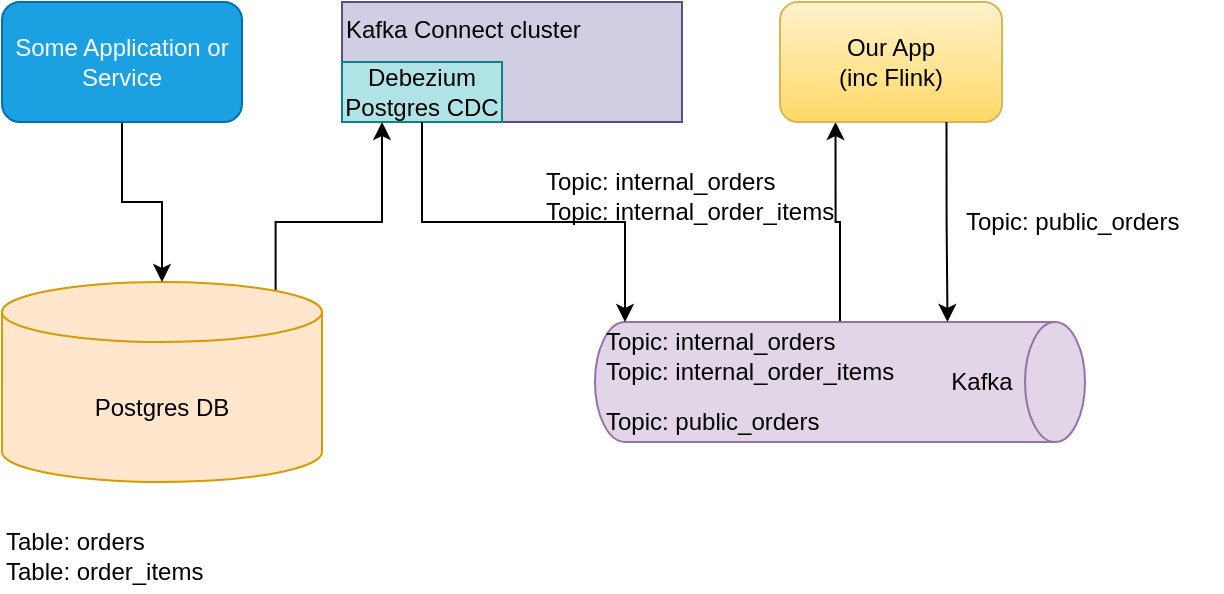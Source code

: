 <mxfile version="24.7.17">
  <diagram name="Page-1" id="ih8SMzr5AhUqVpahqHNi">
    <mxGraphModel dx="1026" dy="743" grid="1" gridSize="10" guides="1" tooltips="1" connect="1" arrows="1" fold="1" page="1" pageScale="1" pageWidth="827" pageHeight="1169" math="0" shadow="0">
      <root>
        <mxCell id="0" />
        <mxCell id="1" parent="0" />
        <mxCell id="m9buCP3We43TQjXQ1Udo-9" style="edgeStyle=orthogonalEdgeStyle;rounded=0;orthogonalLoop=1;jettySize=auto;html=1;exitX=0.855;exitY=0;exitDx=0;exitDy=4.35;exitPerimeter=0;entryX=0.25;entryY=1;entryDx=0;entryDy=0;" edge="1" parent="1" source="m9buCP3We43TQjXQ1Udo-1" target="m9buCP3We43TQjXQ1Udo-5">
          <mxGeometry relative="1" as="geometry">
            <Array as="points">
              <mxPoint x="217" y="330" />
              <mxPoint x="270" y="330" />
            </Array>
          </mxGeometry>
        </mxCell>
        <mxCell id="m9buCP3We43TQjXQ1Udo-1" value="Postgres DB" style="shape=cylinder3;whiteSpace=wrap;html=1;boundedLbl=1;backgroundOutline=1;size=15;fillColor=#ffe6cc;strokeColor=#d79b00;" vertex="1" parent="1">
          <mxGeometry x="80" y="360" width="160" height="100" as="geometry" />
        </mxCell>
        <mxCell id="m9buCP3We43TQjXQ1Udo-3" style="edgeStyle=orthogonalEdgeStyle;rounded=0;orthogonalLoop=1;jettySize=auto;html=1;exitX=0.5;exitY=1;exitDx=0;exitDy=0;" edge="1" parent="1" source="m9buCP3We43TQjXQ1Udo-2" target="m9buCP3We43TQjXQ1Udo-1">
          <mxGeometry relative="1" as="geometry" />
        </mxCell>
        <mxCell id="m9buCP3We43TQjXQ1Udo-2" value="Some Application or Service" style="rounded=1;whiteSpace=wrap;html=1;fillColor=#1ba1e2;fontColor=#ffffff;strokeColor=#006EAF;" vertex="1" parent="1">
          <mxGeometry x="80" y="220" width="120" height="60" as="geometry" />
        </mxCell>
        <mxCell id="m9buCP3We43TQjXQ1Udo-4" value="Kafka Connect cluster" style="rounded=0;whiteSpace=wrap;html=1;verticalAlign=top;align=left;fillColor=#d0cee2;strokeColor=#56517e;" vertex="1" parent="1">
          <mxGeometry x="250" y="220" width="170" height="60" as="geometry" />
        </mxCell>
        <mxCell id="m9buCP3We43TQjXQ1Udo-5" value="Debezium Postgres CDC" style="rounded=0;whiteSpace=wrap;html=1;fillColor=#b0e3e6;strokeColor=#0e8088;" vertex="1" parent="1">
          <mxGeometry x="250" y="250" width="80" height="30" as="geometry" />
        </mxCell>
        <mxCell id="m9buCP3We43TQjXQ1Udo-12" style="edgeStyle=orthogonalEdgeStyle;rounded=0;orthogonalLoop=1;jettySize=auto;html=1;exitX=0;exitY=0.5;exitDx=0;exitDy=0;exitPerimeter=0;entryX=0.25;entryY=1;entryDx=0;entryDy=0;" edge="1" parent="1" source="m9buCP3We43TQjXQ1Udo-6" target="m9buCP3We43TQjXQ1Udo-11">
          <mxGeometry relative="1" as="geometry" />
        </mxCell>
        <mxCell id="m9buCP3We43TQjXQ1Udo-6" value="" style="shape=cylinder3;whiteSpace=wrap;html=1;boundedLbl=1;backgroundOutline=1;size=15;rotation=90;fillColor=#e1d5e7;strokeColor=#9673a6;" vertex="1" parent="1">
          <mxGeometry x="469" y="287.5" width="60" height="245" as="geometry" />
        </mxCell>
        <mxCell id="m9buCP3We43TQjXQ1Udo-7" value="Kafka" style="text;html=1;align=center;verticalAlign=middle;whiteSpace=wrap;rounded=0;" vertex="1" parent="1">
          <mxGeometry x="540" y="395" width="60" height="30" as="geometry" />
        </mxCell>
        <mxCell id="m9buCP3We43TQjXQ1Udo-10" style="edgeStyle=orthogonalEdgeStyle;rounded=0;orthogonalLoop=1;jettySize=auto;html=1;exitX=0.5;exitY=1;exitDx=0;exitDy=0;entryX=0;entryY=1;entryDx=0;entryDy=-15;entryPerimeter=0;" edge="1" parent="1" source="m9buCP3We43TQjXQ1Udo-5" target="m9buCP3We43TQjXQ1Udo-6">
          <mxGeometry relative="1" as="geometry" />
        </mxCell>
        <mxCell id="m9buCP3We43TQjXQ1Udo-11" value="Our App&lt;div&gt;(inc Flink)&lt;/div&gt;" style="rounded=1;whiteSpace=wrap;html=1;fillColor=#fff2cc;strokeColor=#d6b656;gradientColor=#ffd966;" vertex="1" parent="1">
          <mxGeometry x="469" y="220" width="111" height="60" as="geometry" />
        </mxCell>
        <mxCell id="m9buCP3We43TQjXQ1Udo-15" style="edgeStyle=orthogonalEdgeStyle;rounded=0;orthogonalLoop=1;jettySize=auto;html=1;exitX=0.75;exitY=1;exitDx=0;exitDy=0;entryX=0;entryY=0;entryDx=0;entryDy=68.75;entryPerimeter=0;" edge="1" parent="1" source="m9buCP3We43TQjXQ1Udo-11" target="m9buCP3We43TQjXQ1Udo-6">
          <mxGeometry relative="1" as="geometry" />
        </mxCell>
        <mxCell id="m9buCP3We43TQjXQ1Udo-16" value="Topic: internal_orders" style="text;html=1;align=left;verticalAlign=middle;whiteSpace=wrap;rounded=0;" vertex="1" parent="1">
          <mxGeometry x="380" y="380" width="130" height="20" as="geometry" />
        </mxCell>
        <mxCell id="m9buCP3We43TQjXQ1Udo-17" value="Topic: public_orders" style="text;html=1;align=left;verticalAlign=middle;whiteSpace=wrap;rounded=0;" vertex="1" parent="1">
          <mxGeometry x="380" y="420" width="130" height="20" as="geometry" />
        </mxCell>
        <mxCell id="m9buCP3We43TQjXQ1Udo-18" value="Topic: internal_order_items" style="text;html=1;align=left;verticalAlign=middle;whiteSpace=wrap;rounded=0;" vertex="1" parent="1">
          <mxGeometry x="380" y="395" width="150" height="20" as="geometry" />
        </mxCell>
        <mxCell id="m9buCP3We43TQjXQ1Udo-19" value="Topic: public_orders" style="text;html=1;align=left;verticalAlign=middle;whiteSpace=wrap;rounded=0;" vertex="1" parent="1">
          <mxGeometry x="560" y="320" width="130" height="20" as="geometry" />
        </mxCell>
        <mxCell id="m9buCP3We43TQjXQ1Udo-20" value="Topic: internal_orders" style="text;html=1;align=left;verticalAlign=middle;whiteSpace=wrap;rounded=0;" vertex="1" parent="1">
          <mxGeometry x="350" y="300" width="130" height="20" as="geometry" />
        </mxCell>
        <mxCell id="m9buCP3We43TQjXQ1Udo-21" value="Topic: internal_order_items" style="text;html=1;align=left;verticalAlign=middle;whiteSpace=wrap;rounded=0;" vertex="1" parent="1">
          <mxGeometry x="350" y="315" width="150" height="20" as="geometry" />
        </mxCell>
        <mxCell id="m9buCP3We43TQjXQ1Udo-23" value="Table: orders" style="text;html=1;align=left;verticalAlign=middle;whiteSpace=wrap;rounded=0;" vertex="1" parent="1">
          <mxGeometry x="80" y="480" width="130" height="20" as="geometry" />
        </mxCell>
        <mxCell id="m9buCP3We43TQjXQ1Udo-24" value="Table:&amp;nbsp;&lt;span style=&quot;background-color: initial;&quot;&gt;order_items&lt;/span&gt;" style="text;html=1;align=left;verticalAlign=middle;whiteSpace=wrap;rounded=0;" vertex="1" parent="1">
          <mxGeometry x="80" y="495" width="150" height="20" as="geometry" />
        </mxCell>
      </root>
    </mxGraphModel>
  </diagram>
</mxfile>
